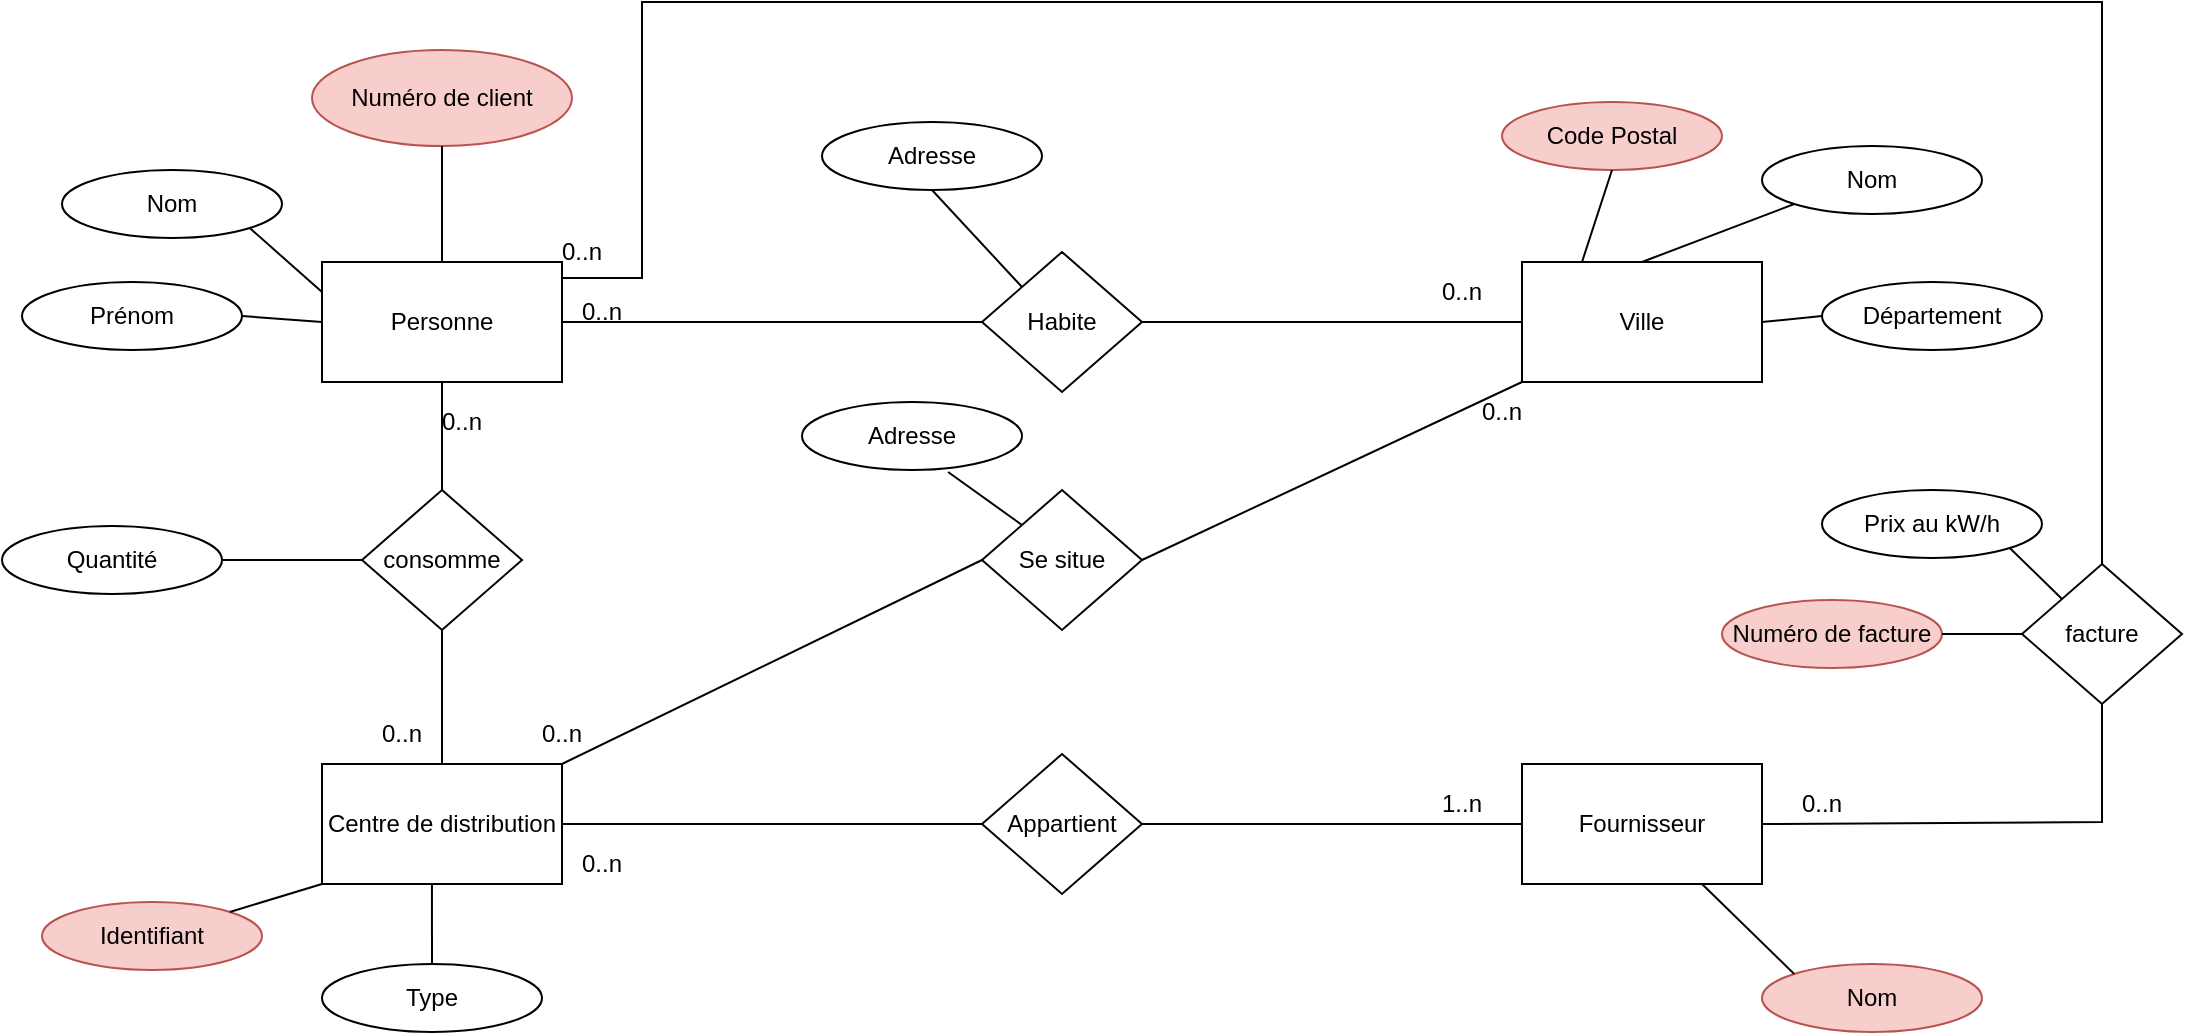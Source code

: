 <mxfile version="20.6.0" type="github">
  <diagram id="g1NXU3MTy8dy1A9f-joe" name="Page-1">
    <mxGraphModel dx="2249" dy="1955" grid="1" gridSize="10" guides="1" tooltips="1" connect="1" arrows="1" fold="1" page="1" pageScale="1" pageWidth="827" pageHeight="1169" math="0" shadow="0">
      <root>
        <mxCell id="0" />
        <mxCell id="1" parent="0" />
        <mxCell id="ghmDYSxznhKrqxNc-S6R-1" value="Personne" style="rounded=0;whiteSpace=wrap;html=1;" parent="1" vertex="1">
          <mxGeometry x="-100" y="-560" width="120" height="60" as="geometry" />
        </mxCell>
        <mxCell id="ghmDYSxznhKrqxNc-S6R-2" value="Ville" style="rounded=0;whiteSpace=wrap;html=1;" parent="1" vertex="1">
          <mxGeometry x="500" y="-560" width="120" height="60" as="geometry" />
        </mxCell>
        <mxCell id="ghmDYSxznhKrqxNc-S6R-3" value="Fournisseur" style="rounded=0;whiteSpace=wrap;html=1;" parent="1" vertex="1">
          <mxGeometry x="500" y="-309" width="120" height="60" as="geometry" />
        </mxCell>
        <mxCell id="ghmDYSxznhKrqxNc-S6R-4" value="Centre de distribution" style="rounded=0;whiteSpace=wrap;html=1;" parent="1" vertex="1">
          <mxGeometry x="-100" y="-309" width="120" height="60" as="geometry" />
        </mxCell>
        <mxCell id="ghmDYSxznhKrqxNc-S6R-5" value="Nom" style="ellipse;whiteSpace=wrap;html=1;" parent="1" vertex="1">
          <mxGeometry x="-230" y="-606" width="110" height="34" as="geometry" />
        </mxCell>
        <mxCell id="ghmDYSxznhKrqxNc-S6R-6" value="Nom" style="ellipse;whiteSpace=wrap;html=1;fillColor=#f8cecc;strokeColor=#b85450;" parent="1" vertex="1">
          <mxGeometry x="620" y="-209" width="110" height="34" as="geometry" />
        </mxCell>
        <mxCell id="ghmDYSxznhKrqxNc-S6R-7" value="Nom" style="ellipse;whiteSpace=wrap;html=1;" parent="1" vertex="1">
          <mxGeometry x="620" y="-618" width="110" height="34" as="geometry" />
        </mxCell>
        <mxCell id="ghmDYSxznhKrqxNc-S6R-8" value="Prénom" style="ellipse;whiteSpace=wrap;html=1;" parent="1" vertex="1">
          <mxGeometry x="-250" y="-550" width="110" height="34" as="geometry" />
        </mxCell>
        <mxCell id="ghmDYSxznhKrqxNc-S6R-10" value="Département" style="ellipse;whiteSpace=wrap;html=1;" parent="1" vertex="1">
          <mxGeometry x="650" y="-550" width="110" height="34" as="geometry" />
        </mxCell>
        <mxCell id="ghmDYSxznhKrqxNc-S6R-11" value="Code Postal" style="ellipse;whiteSpace=wrap;html=1;fillColor=#f8cecc;strokeColor=#b85450;" parent="1" vertex="1">
          <mxGeometry x="490" y="-640" width="110" height="34" as="geometry" />
        </mxCell>
        <mxCell id="ghmDYSxznhKrqxNc-S6R-12" value="Type" style="ellipse;whiteSpace=wrap;html=1;" parent="1" vertex="1">
          <mxGeometry x="-100" y="-209" width="110" height="34" as="geometry" />
        </mxCell>
        <mxCell id="ghmDYSxznhKrqxNc-S6R-15" value="Appartient" style="rhombus;whiteSpace=wrap;html=1;" parent="1" vertex="1">
          <mxGeometry x="230" y="-314" width="80" height="70" as="geometry" />
        </mxCell>
        <mxCell id="ghmDYSxznhKrqxNc-S6R-17" value="Habite" style="rhombus;whiteSpace=wrap;html=1;" parent="1" vertex="1">
          <mxGeometry x="230" y="-565" width="80" height="70" as="geometry" />
        </mxCell>
        <mxCell id="ghmDYSxznhKrqxNc-S6R-18" value="Se situe" style="rhombus;whiteSpace=wrap;html=1;" parent="1" vertex="1">
          <mxGeometry x="230" y="-446" width="80" height="70" as="geometry" />
        </mxCell>
        <mxCell id="ghmDYSxznhKrqxNc-S6R-21" value="" style="endArrow=none;html=1;rounded=0;entryX=0;entryY=0.5;entryDx=0;entryDy=0;exitX=1;exitY=0.5;exitDx=0;exitDy=0;" parent="1" source="ghmDYSxznhKrqxNc-S6R-4" target="ghmDYSxznhKrqxNc-S6R-15" edge="1">
          <mxGeometry width="50" height="50" relative="1" as="geometry">
            <mxPoint x="390" y="-269" as="sourcePoint" />
            <mxPoint x="440" y="-319" as="targetPoint" />
          </mxGeometry>
        </mxCell>
        <mxCell id="ghmDYSxznhKrqxNc-S6R-22" value="" style="endArrow=none;html=1;rounded=0;entryX=0;entryY=0.5;entryDx=0;entryDy=0;exitX=1;exitY=0.5;exitDx=0;exitDy=0;" parent="1" source="ghmDYSxznhKrqxNc-S6R-15" target="ghmDYSxznhKrqxNc-S6R-3" edge="1">
          <mxGeometry width="50" height="50" relative="1" as="geometry">
            <mxPoint x="320" y="-279" as="sourcePoint" />
            <mxPoint x="490" y="-279.5" as="targetPoint" />
          </mxGeometry>
        </mxCell>
        <mxCell id="ghmDYSxznhKrqxNc-S6R-23" value="" style="endArrow=none;html=1;rounded=0;entryX=0;entryY=0.5;entryDx=0;entryDy=0;exitX=1;exitY=0;exitDx=0;exitDy=0;" parent="1" source="ghmDYSxznhKrqxNc-S6R-4" target="ghmDYSxznhKrqxNc-S6R-18" edge="1">
          <mxGeometry width="50" height="50" relative="1" as="geometry">
            <mxPoint x="40" y="-270" as="sourcePoint" />
            <mxPoint x="250" y="-270" as="targetPoint" />
          </mxGeometry>
        </mxCell>
        <mxCell id="ghmDYSxznhKrqxNc-S6R-24" value="" style="endArrow=none;html=1;rounded=0;entryX=0;entryY=0.5;entryDx=0;entryDy=0;exitX=1;exitY=0.5;exitDx=0;exitDy=0;" parent="1" source="ghmDYSxznhKrqxNc-S6R-17" target="ghmDYSxznhKrqxNc-S6R-2" edge="1">
          <mxGeometry width="50" height="50" relative="1" as="geometry">
            <mxPoint x="50" y="-260" as="sourcePoint" />
            <mxPoint x="260" y="-260" as="targetPoint" />
          </mxGeometry>
        </mxCell>
        <mxCell id="ghmDYSxznhKrqxNc-S6R-25" value="" style="endArrow=none;html=1;rounded=0;entryX=0;entryY=1;entryDx=0;entryDy=0;exitX=1;exitY=0.5;exitDx=0;exitDy=0;" parent="1" source="ghmDYSxznhKrqxNc-S6R-18" target="ghmDYSxznhKrqxNc-S6R-2" edge="1">
          <mxGeometry width="50" height="50" relative="1" as="geometry">
            <mxPoint x="60" y="-250" as="sourcePoint" />
            <mxPoint x="270" y="-250" as="targetPoint" />
          </mxGeometry>
        </mxCell>
        <mxCell id="ghmDYSxznhKrqxNc-S6R-26" value="" style="endArrow=none;html=1;rounded=0;entryX=0;entryY=0.5;entryDx=0;entryDy=0;exitX=1;exitY=0.5;exitDx=0;exitDy=0;" parent="1" source="ghmDYSxznhKrqxNc-S6R-1" target="ghmDYSxznhKrqxNc-S6R-17" edge="1">
          <mxGeometry width="50" height="50" relative="1" as="geometry">
            <mxPoint x="70" y="-240" as="sourcePoint" />
            <mxPoint x="280" y="-240" as="targetPoint" />
          </mxGeometry>
        </mxCell>
        <mxCell id="ghmDYSxznhKrqxNc-S6R-30" value="" style="endArrow=none;html=1;rounded=0;entryX=0.75;entryY=1;entryDx=0;entryDy=0;exitX=0;exitY=0;exitDx=0;exitDy=0;" parent="1" source="ghmDYSxznhKrqxNc-S6R-6" target="ghmDYSxznhKrqxNc-S6R-3" edge="1">
          <mxGeometry width="50" height="50" relative="1" as="geometry">
            <mxPoint x="100" y="-199" as="sourcePoint" />
            <mxPoint x="310" y="-199" as="targetPoint" />
          </mxGeometry>
        </mxCell>
        <mxCell id="ghmDYSxznhKrqxNc-S6R-31" value="" style="endArrow=none;html=1;rounded=0;entryX=0.458;entryY=1;entryDx=0;entryDy=0;exitX=0.5;exitY=0;exitDx=0;exitDy=0;entryPerimeter=0;" parent="1" source="ghmDYSxznhKrqxNc-S6R-12" target="ghmDYSxznhKrqxNc-S6R-4" edge="1">
          <mxGeometry width="50" height="50" relative="1" as="geometry">
            <mxPoint x="110" y="-189" as="sourcePoint" />
            <mxPoint x="320" y="-189" as="targetPoint" />
          </mxGeometry>
        </mxCell>
        <mxCell id="ghmDYSxznhKrqxNc-S6R-33" value="" style="endArrow=none;html=1;rounded=0;entryX=0.5;entryY=1;entryDx=0;entryDy=0;exitX=0.25;exitY=0;exitDx=0;exitDy=0;" parent="1" source="ghmDYSxznhKrqxNc-S6R-2" target="ghmDYSxznhKrqxNc-S6R-11" edge="1">
          <mxGeometry width="50" height="50" relative="1" as="geometry">
            <mxPoint x="130" y="-180" as="sourcePoint" />
            <mxPoint x="340" y="-180" as="targetPoint" />
          </mxGeometry>
        </mxCell>
        <mxCell id="ghmDYSxznhKrqxNc-S6R-43" value="" style="endArrow=none;html=1;rounded=0;entryX=0;entryY=0.5;entryDx=0;entryDy=0;exitX=1;exitY=0.5;exitDx=0;exitDy=0;" parent="1" source="ghmDYSxznhKrqxNc-S6R-8" target="ghmDYSxznhKrqxNc-S6R-1" edge="1">
          <mxGeometry width="50" height="50" relative="1" as="geometry">
            <mxPoint x="370" y="-280" as="sourcePoint" />
            <mxPoint x="420" y="-330" as="targetPoint" />
          </mxGeometry>
        </mxCell>
        <mxCell id="ghmDYSxznhKrqxNc-S6R-44" value="" style="endArrow=none;html=1;rounded=0;entryX=0;entryY=1;entryDx=0;entryDy=0;exitX=0.5;exitY=0;exitDx=0;exitDy=0;" parent="1" source="ghmDYSxznhKrqxNc-S6R-2" target="ghmDYSxznhKrqxNc-S6R-7" edge="1">
          <mxGeometry width="50" height="50" relative="1" as="geometry">
            <mxPoint x="370" y="-280" as="sourcePoint" />
            <mxPoint x="420" y="-330" as="targetPoint" />
          </mxGeometry>
        </mxCell>
        <mxCell id="ghmDYSxznhKrqxNc-S6R-45" value="" style="endArrow=none;html=1;rounded=0;entryX=0;entryY=0.5;entryDx=0;entryDy=0;exitX=1;exitY=0.5;exitDx=0;exitDy=0;" parent="1" source="ghmDYSxznhKrqxNc-S6R-2" target="ghmDYSxznhKrqxNc-S6R-10" edge="1">
          <mxGeometry width="50" height="50" relative="1" as="geometry">
            <mxPoint x="370" y="-280" as="sourcePoint" />
            <mxPoint x="420" y="-330" as="targetPoint" />
          </mxGeometry>
        </mxCell>
        <mxCell id="ghmDYSxznhKrqxNc-S6R-48" value="" style="endArrow=none;html=1;rounded=0;entryX=1;entryY=1;entryDx=0;entryDy=0;exitX=0;exitY=0.25;exitDx=0;exitDy=0;" parent="1" source="ghmDYSxznhKrqxNc-S6R-1" target="ghmDYSxznhKrqxNc-S6R-5" edge="1">
          <mxGeometry width="50" height="50" relative="1" as="geometry">
            <mxPoint x="60" y="-280" as="sourcePoint" />
            <mxPoint x="110" y="-330" as="targetPoint" />
          </mxGeometry>
        </mxCell>
        <mxCell id="ghmDYSxznhKrqxNc-S6R-51" value="consomme" style="rhombus;whiteSpace=wrap;html=1;" parent="1" vertex="1">
          <mxGeometry x="-80" y="-446" width="80" height="70" as="geometry" />
        </mxCell>
        <mxCell id="ghmDYSxznhKrqxNc-S6R-52" value="" style="endArrow=none;html=1;rounded=0;entryX=0.5;entryY=1;entryDx=0;entryDy=0;exitX=0.5;exitY=0;exitDx=0;exitDy=0;" parent="1" source="ghmDYSxznhKrqxNc-S6R-51" target="ghmDYSxznhKrqxNc-S6R-1" edge="1">
          <mxGeometry width="50" height="50" relative="1" as="geometry">
            <mxPoint x="60" y="-290" as="sourcePoint" />
            <mxPoint x="110" y="-340" as="targetPoint" />
          </mxGeometry>
        </mxCell>
        <mxCell id="ghmDYSxznhKrqxNc-S6R-53" value="" style="endArrow=none;html=1;rounded=0;entryX=0.5;entryY=1;entryDx=0;entryDy=0;" parent="1" source="ghmDYSxznhKrqxNc-S6R-4" target="ghmDYSxznhKrqxNc-S6R-51" edge="1">
          <mxGeometry width="50" height="50" relative="1" as="geometry">
            <mxPoint x="60" y="-290" as="sourcePoint" />
            <mxPoint x="110" y="-340" as="targetPoint" />
          </mxGeometry>
        </mxCell>
        <mxCell id="ghmDYSxznhKrqxNc-S6R-56" value="0..n" style="text;html=1;strokeColor=none;fillColor=none;align=center;verticalAlign=middle;whiteSpace=wrap;rounded=0;" parent="1" vertex="1">
          <mxGeometry x="10" y="-274" width="60" height="30" as="geometry" />
        </mxCell>
        <mxCell id="ghmDYSxznhKrqxNc-S6R-57" value="1..n" style="text;html=1;strokeColor=none;fillColor=none;align=center;verticalAlign=middle;whiteSpace=wrap;rounded=0;" parent="1" vertex="1">
          <mxGeometry x="440" y="-304" width="60" height="30" as="geometry" />
        </mxCell>
        <mxCell id="ghmDYSxznhKrqxNc-S6R-60" value="0..n" style="text;html=1;strokeColor=none;fillColor=none;align=center;verticalAlign=middle;whiteSpace=wrap;rounded=0;" parent="1" vertex="1">
          <mxGeometry x="440" y="-560" width="60" height="30" as="geometry" />
        </mxCell>
        <mxCell id="ghmDYSxznhKrqxNc-S6R-62" value="0..n" style="text;html=1;strokeColor=none;fillColor=none;align=center;verticalAlign=middle;whiteSpace=wrap;rounded=0;" parent="1" vertex="1">
          <mxGeometry x="460" y="-500" width="60" height="30" as="geometry" />
        </mxCell>
        <mxCell id="ghmDYSxznhKrqxNc-S6R-64" value="0..n" style="text;html=1;strokeColor=none;fillColor=none;align=center;verticalAlign=middle;whiteSpace=wrap;rounded=0;" parent="1" vertex="1">
          <mxGeometry x="-10" y="-339" width="60" height="30" as="geometry" />
        </mxCell>
        <mxCell id="ghmDYSxznhKrqxNc-S6R-65" value="0..n" style="text;html=1;strokeColor=none;fillColor=none;align=center;verticalAlign=middle;whiteSpace=wrap;rounded=0;" parent="1" vertex="1">
          <mxGeometry x="-90" y="-339" width="60" height="30" as="geometry" />
        </mxCell>
        <mxCell id="ghmDYSxznhKrqxNc-S6R-66" value="0..n" style="text;html=1;strokeColor=none;fillColor=none;align=center;verticalAlign=middle;whiteSpace=wrap;rounded=0;" parent="1" vertex="1">
          <mxGeometry x="10" y="-550" width="60" height="30" as="geometry" />
        </mxCell>
        <mxCell id="ghmDYSxznhKrqxNc-S6R-67" value="0..n" style="text;html=1;strokeColor=none;fillColor=none;align=center;verticalAlign=middle;whiteSpace=wrap;rounded=0;" parent="1" vertex="1">
          <mxGeometry x="-60" y="-495" width="60" height="30" as="geometry" />
        </mxCell>
        <mxCell id="ghmDYSxznhKrqxNc-S6R-68" value="" style="endArrow=none;html=1;rounded=0;entryX=0;entryY=0.5;entryDx=0;entryDy=0;exitX=1;exitY=0.5;exitDx=0;exitDy=0;" parent="1" source="ghmDYSxznhKrqxNc-S6R-71" target="ghmDYSxznhKrqxNc-S6R-51" edge="1">
          <mxGeometry width="50" height="50" relative="1" as="geometry">
            <mxPoint x="-160" y="-390" as="sourcePoint" />
            <mxPoint x="110" y="-340" as="targetPoint" />
          </mxGeometry>
        </mxCell>
        <mxCell id="ghmDYSxznhKrqxNc-S6R-71" value="Quantité" style="ellipse;whiteSpace=wrap;html=1;" parent="1" vertex="1">
          <mxGeometry x="-260" y="-428" width="110" height="34" as="geometry" />
        </mxCell>
        <mxCell id="ghmDYSxznhKrqxNc-S6R-74" value="Numéro de client" style="ellipse;whiteSpace=wrap;html=1;fillColor=#f8cecc;strokeColor=#b85450;" parent="1" vertex="1">
          <mxGeometry x="-105" y="-666" width="130" height="48" as="geometry" />
        </mxCell>
        <mxCell id="ghmDYSxznhKrqxNc-S6R-75" value="" style="endArrow=none;html=1;rounded=0;entryX=0.5;entryY=0;entryDx=0;entryDy=0;exitX=0.5;exitY=1;exitDx=0;exitDy=0;" parent="1" source="ghmDYSxznhKrqxNc-S6R-74" target="ghmDYSxznhKrqxNc-S6R-1" edge="1">
          <mxGeometry width="50" height="50" relative="1" as="geometry">
            <mxPoint x="60" y="-489" as="sourcePoint" />
            <mxPoint x="30" y="-505" as="targetPoint" />
          </mxGeometry>
        </mxCell>
        <mxCell id="ghmDYSxznhKrqxNc-S6R-84" value="Identifiant" style="ellipse;whiteSpace=wrap;html=1;fillColor=#f8cecc;strokeColor=#b85450;" parent="1" vertex="1">
          <mxGeometry x="-240" y="-240" width="110" height="34" as="geometry" />
        </mxCell>
        <mxCell id="ghmDYSxznhKrqxNc-S6R-85" value="" style="endArrow=none;html=1;rounded=0;entryX=0;entryY=1;entryDx=0;entryDy=0;exitX=1;exitY=0;exitDx=0;exitDy=0;" parent="1" source="ghmDYSxznhKrqxNc-S6R-84" target="ghmDYSxznhKrqxNc-S6R-4" edge="1">
          <mxGeometry width="50" height="50" relative="1" as="geometry">
            <mxPoint x="310" y="-300" as="sourcePoint" />
            <mxPoint x="360" y="-350" as="targetPoint" />
          </mxGeometry>
        </mxCell>
        <mxCell id="C35xwoDG5HczCfs4ojYk-2" value="facture" style="rhombus;whiteSpace=wrap;html=1;" vertex="1" parent="1">
          <mxGeometry x="750" y="-409" width="80" height="70" as="geometry" />
        </mxCell>
        <mxCell id="C35xwoDG5HczCfs4ojYk-6" value="" style="endArrow=none;html=1;rounded=0;entryX=1;entryY=0.133;entryDx=0;entryDy=0;exitX=0.5;exitY=0;exitDx=0;exitDy=0;entryPerimeter=0;" edge="1" parent="1" source="C35xwoDG5HczCfs4ojYk-2" target="ghmDYSxznhKrqxNc-S6R-1">
          <mxGeometry width="50" height="50" relative="1" as="geometry">
            <mxPoint x="730" y="-420" as="sourcePoint" />
            <mxPoint x="270" y="-420" as="targetPoint" />
            <Array as="points">
              <mxPoint x="790" y="-690" />
              <mxPoint x="60" y="-690" />
              <mxPoint x="60" y="-552" />
            </Array>
          </mxGeometry>
        </mxCell>
        <mxCell id="C35xwoDG5HczCfs4ojYk-7" value="" style="endArrow=none;html=1;rounded=0;entryX=0.5;entryY=1;entryDx=0;entryDy=0;exitX=1;exitY=0.5;exitDx=0;exitDy=0;" edge="1" parent="1" source="ghmDYSxznhKrqxNc-S6R-3" target="C35xwoDG5HczCfs4ojYk-2">
          <mxGeometry width="50" height="50" relative="1" as="geometry">
            <mxPoint x="220" y="-370" as="sourcePoint" />
            <mxPoint x="270" y="-420" as="targetPoint" />
            <Array as="points">
              <mxPoint x="790" y="-280" />
            </Array>
          </mxGeometry>
        </mxCell>
        <mxCell id="C35xwoDG5HczCfs4ojYk-8" value="" style="endArrow=none;html=1;rounded=0;entryX=0;entryY=0;entryDx=0;entryDy=0;exitX=1;exitY=1;exitDx=0;exitDy=0;" edge="1" parent="1" source="C35xwoDG5HczCfs4ojYk-9" target="C35xwoDG5HczCfs4ojYk-2">
          <mxGeometry width="50" height="50" relative="1" as="geometry">
            <mxPoint x="740" y="-410" as="sourcePoint" />
            <mxPoint x="270" y="-420" as="targetPoint" />
          </mxGeometry>
        </mxCell>
        <mxCell id="C35xwoDG5HczCfs4ojYk-9" value="Prix au kW/h" style="ellipse;whiteSpace=wrap;html=1;" vertex="1" parent="1">
          <mxGeometry x="650" y="-446" width="110" height="34" as="geometry" />
        </mxCell>
        <mxCell id="C35xwoDG5HczCfs4ojYk-10" value="0..n" style="text;html=1;strokeColor=none;fillColor=none;align=center;verticalAlign=middle;whiteSpace=wrap;rounded=0;" vertex="1" parent="1">
          <mxGeometry y="-580" width="60" height="30" as="geometry" />
        </mxCell>
        <mxCell id="C35xwoDG5HczCfs4ojYk-11" value="0..n" style="text;html=1;strokeColor=none;fillColor=none;align=center;verticalAlign=middle;whiteSpace=wrap;rounded=0;" vertex="1" parent="1">
          <mxGeometry x="620" y="-304" width="60" height="30" as="geometry" />
        </mxCell>
        <mxCell id="C35xwoDG5HczCfs4ojYk-12" value="Numéro de facture" style="ellipse;whiteSpace=wrap;html=1;fillColor=#f8cecc;strokeColor=#b85450;" vertex="1" parent="1">
          <mxGeometry x="600" y="-391" width="110" height="34" as="geometry" />
        </mxCell>
        <mxCell id="C35xwoDG5HczCfs4ojYk-13" value="" style="endArrow=none;html=1;rounded=0;entryX=0;entryY=0.5;entryDx=0;entryDy=0;exitX=1;exitY=0.5;exitDx=0;exitDy=0;" edge="1" parent="1" source="C35xwoDG5HczCfs4ojYk-12" target="C35xwoDG5HczCfs4ojYk-2">
          <mxGeometry width="50" height="50" relative="1" as="geometry">
            <mxPoint x="753.891" y="-406.979" as="sourcePoint" />
            <mxPoint x="780" y="-381.5" as="targetPoint" />
          </mxGeometry>
        </mxCell>
        <mxCell id="C35xwoDG5HczCfs4ojYk-14" value="Adresse" style="ellipse;whiteSpace=wrap;html=1;" vertex="1" parent="1">
          <mxGeometry x="150" y="-630" width="110" height="34" as="geometry" />
        </mxCell>
        <mxCell id="C35xwoDG5HczCfs4ojYk-15" value="" style="endArrow=none;html=1;rounded=0;entryX=0.5;entryY=1;entryDx=0;entryDy=0;exitX=0;exitY=0;exitDx=0;exitDy=0;" edge="1" parent="1" source="ghmDYSxznhKrqxNc-S6R-17" target="C35xwoDG5HczCfs4ojYk-14">
          <mxGeometry width="50" height="50" relative="1" as="geometry">
            <mxPoint x="220" y="-370" as="sourcePoint" />
            <mxPoint x="270" y="-420" as="targetPoint" />
          </mxGeometry>
        </mxCell>
        <mxCell id="C35xwoDG5HczCfs4ojYk-16" value="Adresse" style="ellipse;whiteSpace=wrap;html=1;" vertex="1" parent="1">
          <mxGeometry x="140" y="-490" width="110" height="34" as="geometry" />
        </mxCell>
        <mxCell id="C35xwoDG5HczCfs4ojYk-17" value="" style="endArrow=none;html=1;rounded=0;entryX=0.664;entryY=1.029;entryDx=0;entryDy=0;exitX=0;exitY=0;exitDx=0;exitDy=0;entryPerimeter=0;" edge="1" parent="1" source="ghmDYSxznhKrqxNc-S6R-18" target="C35xwoDG5HczCfs4ojYk-16">
          <mxGeometry width="50" height="50" relative="1" as="geometry">
            <mxPoint x="260" y="-537.5" as="sourcePoint" />
            <mxPoint x="215" y="-586" as="targetPoint" />
          </mxGeometry>
        </mxCell>
      </root>
    </mxGraphModel>
  </diagram>
</mxfile>
